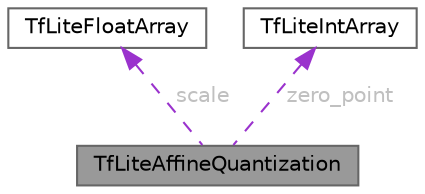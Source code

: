 digraph "TfLiteAffineQuantization"
{
 // LATEX_PDF_SIZE
  bgcolor="transparent";
  edge [fontname=Helvetica,fontsize=10,labelfontname=Helvetica,labelfontsize=10];
  node [fontname=Helvetica,fontsize=10,shape=box,height=0.2,width=0.4];
  Node1 [id="Node000001",label="TfLiteAffineQuantization",height=0.2,width=0.4,color="gray40", fillcolor="grey60", style="filled", fontcolor="black",tooltip=" "];
  Node2 -> Node1 [id="edge3_Node000001_Node000002",dir="back",color="darkorchid3",style="dashed",tooltip=" ",label=" scale",fontcolor="grey" ];
  Node2 [id="Node000002",label="TfLiteFloatArray",height=0.2,width=0.4,color="gray40", fillcolor="white", style="filled",URL="$struct_tf_lite_float_array.html",tooltip="Fixed size list of floats. Used for per-channel quantization."];
  Node3 -> Node1 [id="edge4_Node000001_Node000003",dir="back",color="darkorchid3",style="dashed",tooltip=" ",label=" zero_point",fontcolor="grey" ];
  Node3 [id="Node000003",label="TfLiteIntArray",height=0.2,width=0.4,color="gray40", fillcolor="white", style="filled",URL="$struct_tf_lite_int_array.html",tooltip=" "];
}
